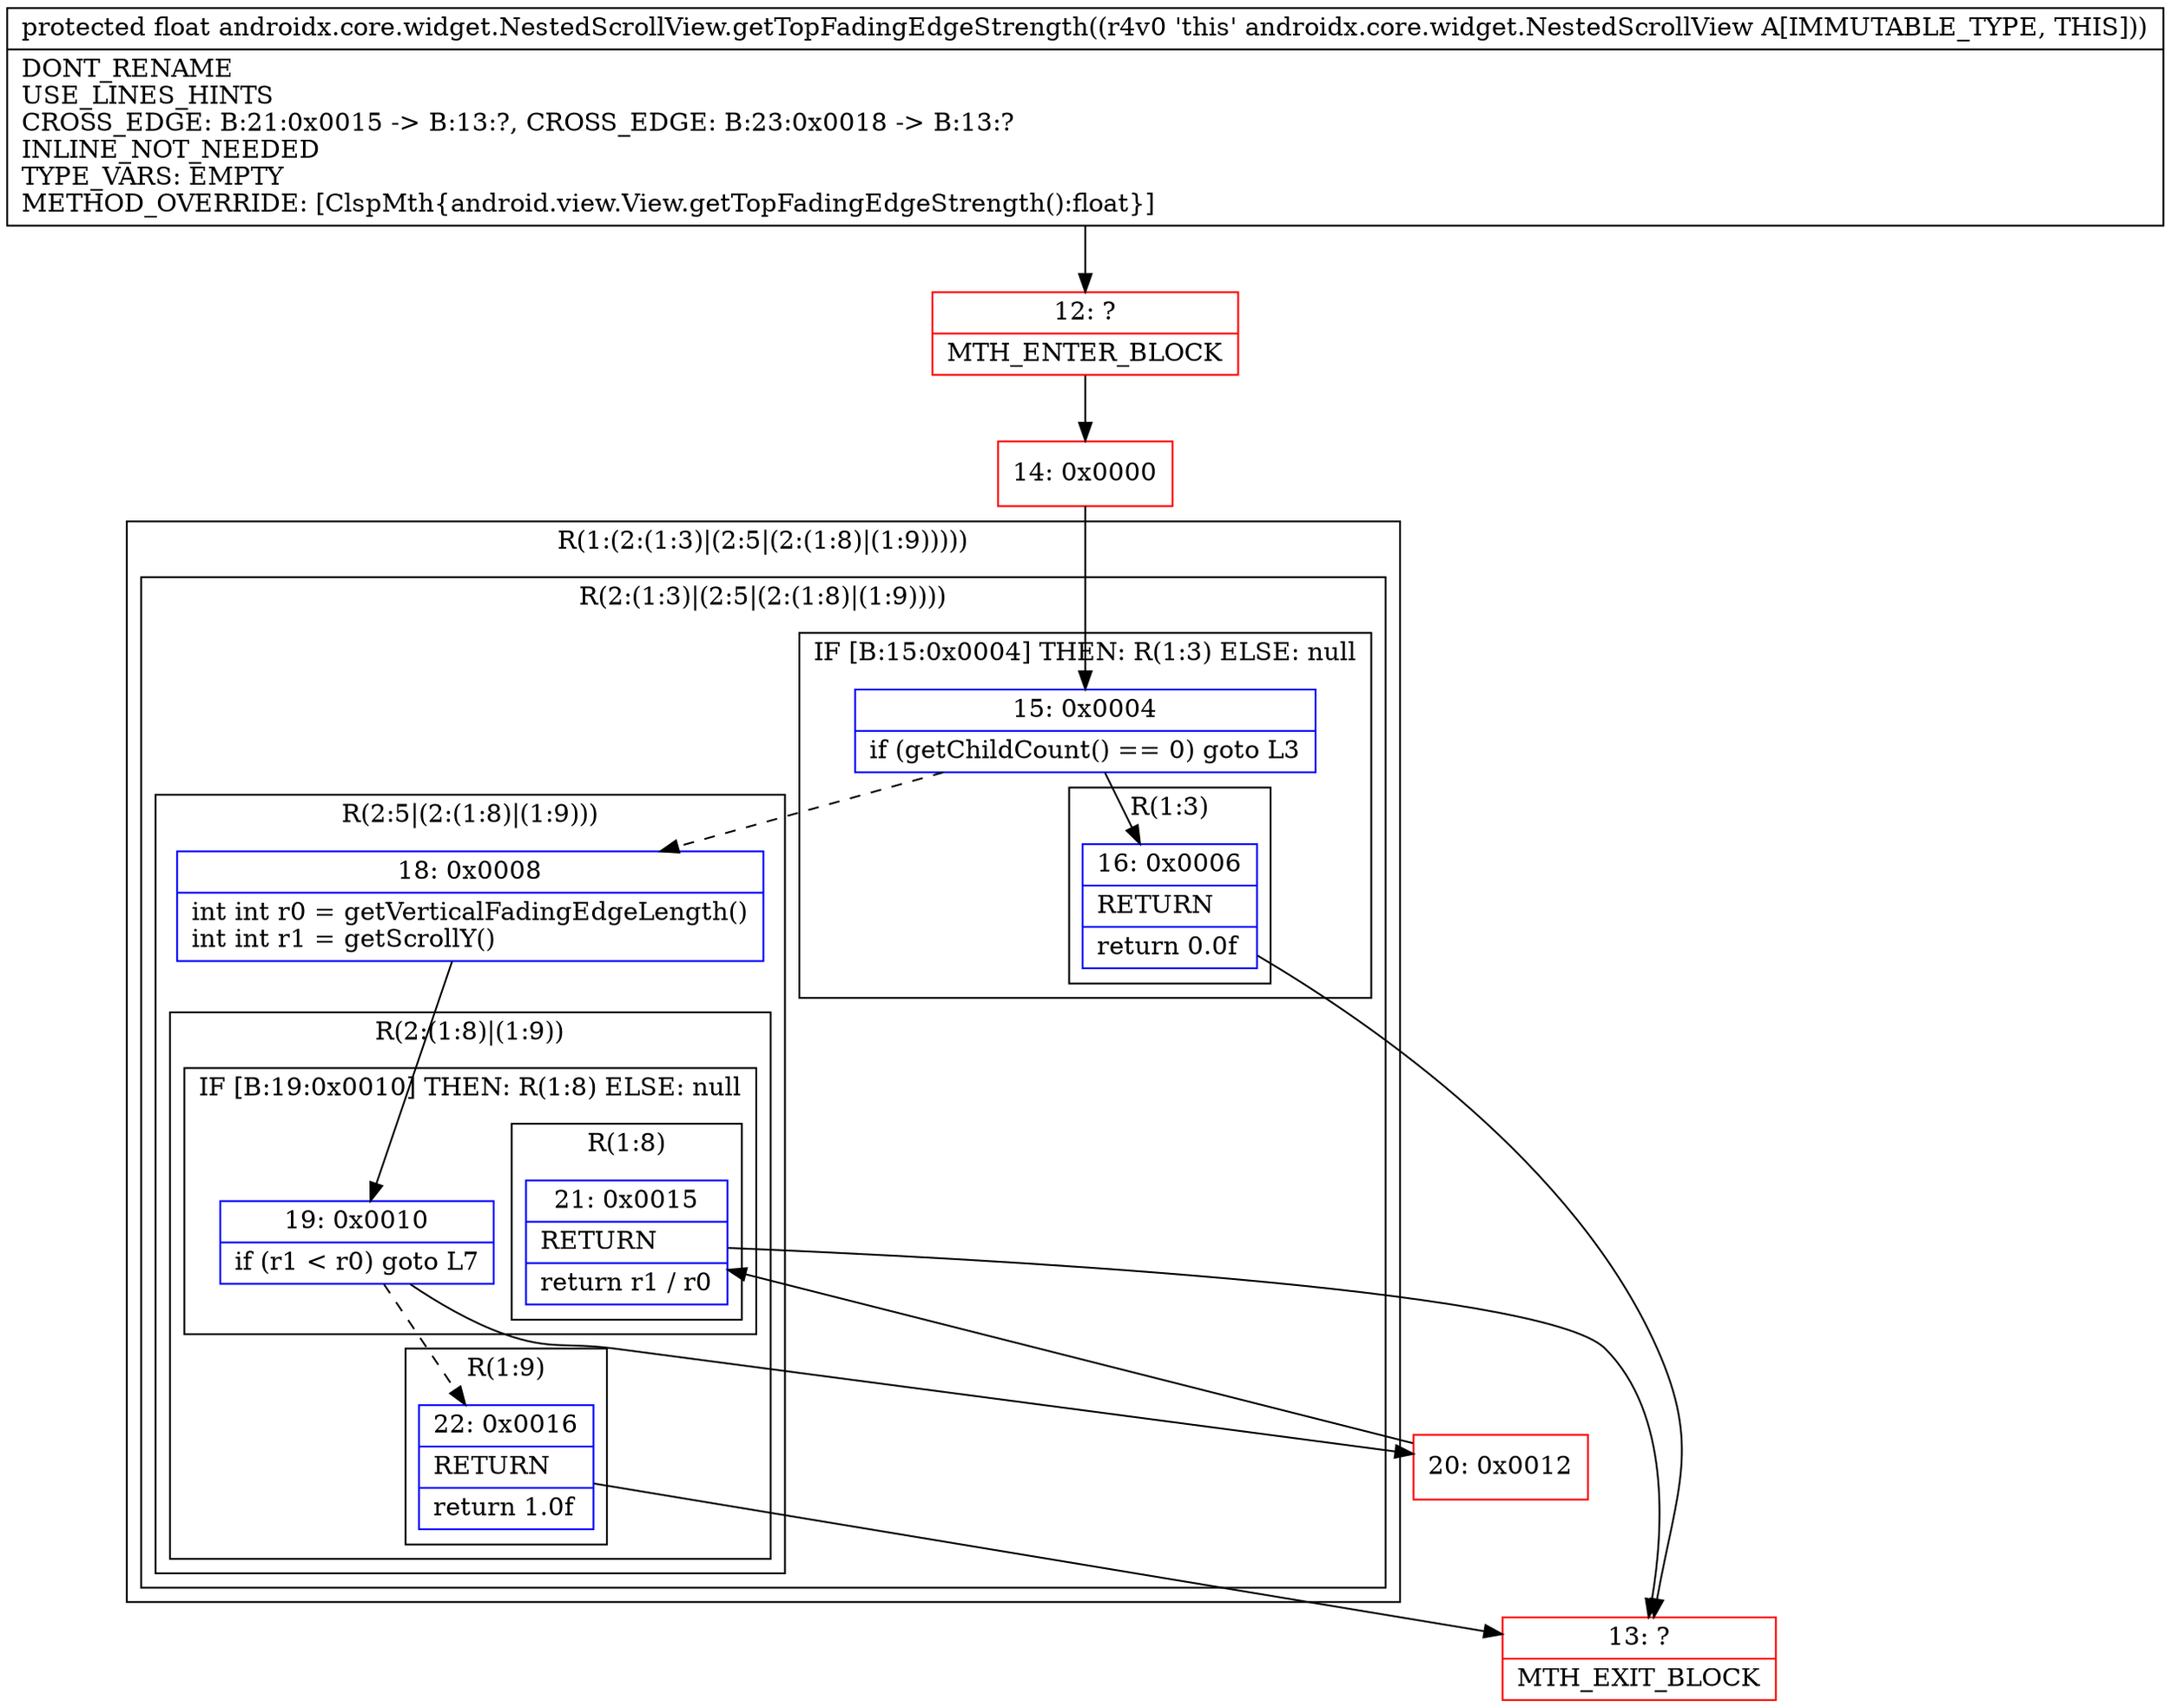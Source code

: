 digraph "CFG forandroidx.core.widget.NestedScrollView.getTopFadingEdgeStrength()F" {
subgraph cluster_Region_63744894 {
label = "R(1:(2:(1:3)|(2:5|(2:(1:8)|(1:9)))))";
node [shape=record,color=blue];
subgraph cluster_Region_1445370350 {
label = "R(2:(1:3)|(2:5|(2:(1:8)|(1:9))))";
node [shape=record,color=blue];
subgraph cluster_IfRegion_1510398547 {
label = "IF [B:15:0x0004] THEN: R(1:3) ELSE: null";
node [shape=record,color=blue];
Node_15 [shape=record,label="{15\:\ 0x0004|if (getChildCount() == 0) goto L3\l}"];
subgraph cluster_Region_57736629 {
label = "R(1:3)";
node [shape=record,color=blue];
Node_16 [shape=record,label="{16\:\ 0x0006|RETURN\l|return 0.0f\l}"];
}
}
subgraph cluster_Region_98548607 {
label = "R(2:5|(2:(1:8)|(1:9)))";
node [shape=record,color=blue];
Node_18 [shape=record,label="{18\:\ 0x0008|int int r0 = getVerticalFadingEdgeLength()\lint int r1 = getScrollY()\l}"];
subgraph cluster_Region_1702965758 {
label = "R(2:(1:8)|(1:9))";
node [shape=record,color=blue];
subgraph cluster_IfRegion_424899262 {
label = "IF [B:19:0x0010] THEN: R(1:8) ELSE: null";
node [shape=record,color=blue];
Node_19 [shape=record,label="{19\:\ 0x0010|if (r1 \< r0) goto L7\l}"];
subgraph cluster_Region_1187434225 {
label = "R(1:8)";
node [shape=record,color=blue];
Node_21 [shape=record,label="{21\:\ 0x0015|RETURN\l|return r1 \/ r0\l}"];
}
}
subgraph cluster_Region_118111561 {
label = "R(1:9)";
node [shape=record,color=blue];
Node_22 [shape=record,label="{22\:\ 0x0016|RETURN\l|return 1.0f\l}"];
}
}
}
}
}
Node_12 [shape=record,color=red,label="{12\:\ ?|MTH_ENTER_BLOCK\l}"];
Node_14 [shape=record,color=red,label="{14\:\ 0x0000}"];
Node_13 [shape=record,color=red,label="{13\:\ ?|MTH_EXIT_BLOCK\l}"];
Node_20 [shape=record,color=red,label="{20\:\ 0x0012}"];
MethodNode[shape=record,label="{protected float androidx.core.widget.NestedScrollView.getTopFadingEdgeStrength((r4v0 'this' androidx.core.widget.NestedScrollView A[IMMUTABLE_TYPE, THIS]))  | DONT_RENAME\lUSE_LINES_HINTS\lCROSS_EDGE: B:21:0x0015 \-\> B:13:?, CROSS_EDGE: B:23:0x0018 \-\> B:13:?\lINLINE_NOT_NEEDED\lTYPE_VARS: EMPTY\lMETHOD_OVERRIDE: [ClspMth\{android.view.View.getTopFadingEdgeStrength():float\}]\l}"];
MethodNode -> Node_12;Node_15 -> Node_16;
Node_15 -> Node_18[style=dashed];
Node_16 -> Node_13;
Node_18 -> Node_19;
Node_19 -> Node_20;
Node_19 -> Node_22[style=dashed];
Node_21 -> Node_13;
Node_22 -> Node_13;
Node_12 -> Node_14;
Node_14 -> Node_15;
Node_20 -> Node_21;
}

